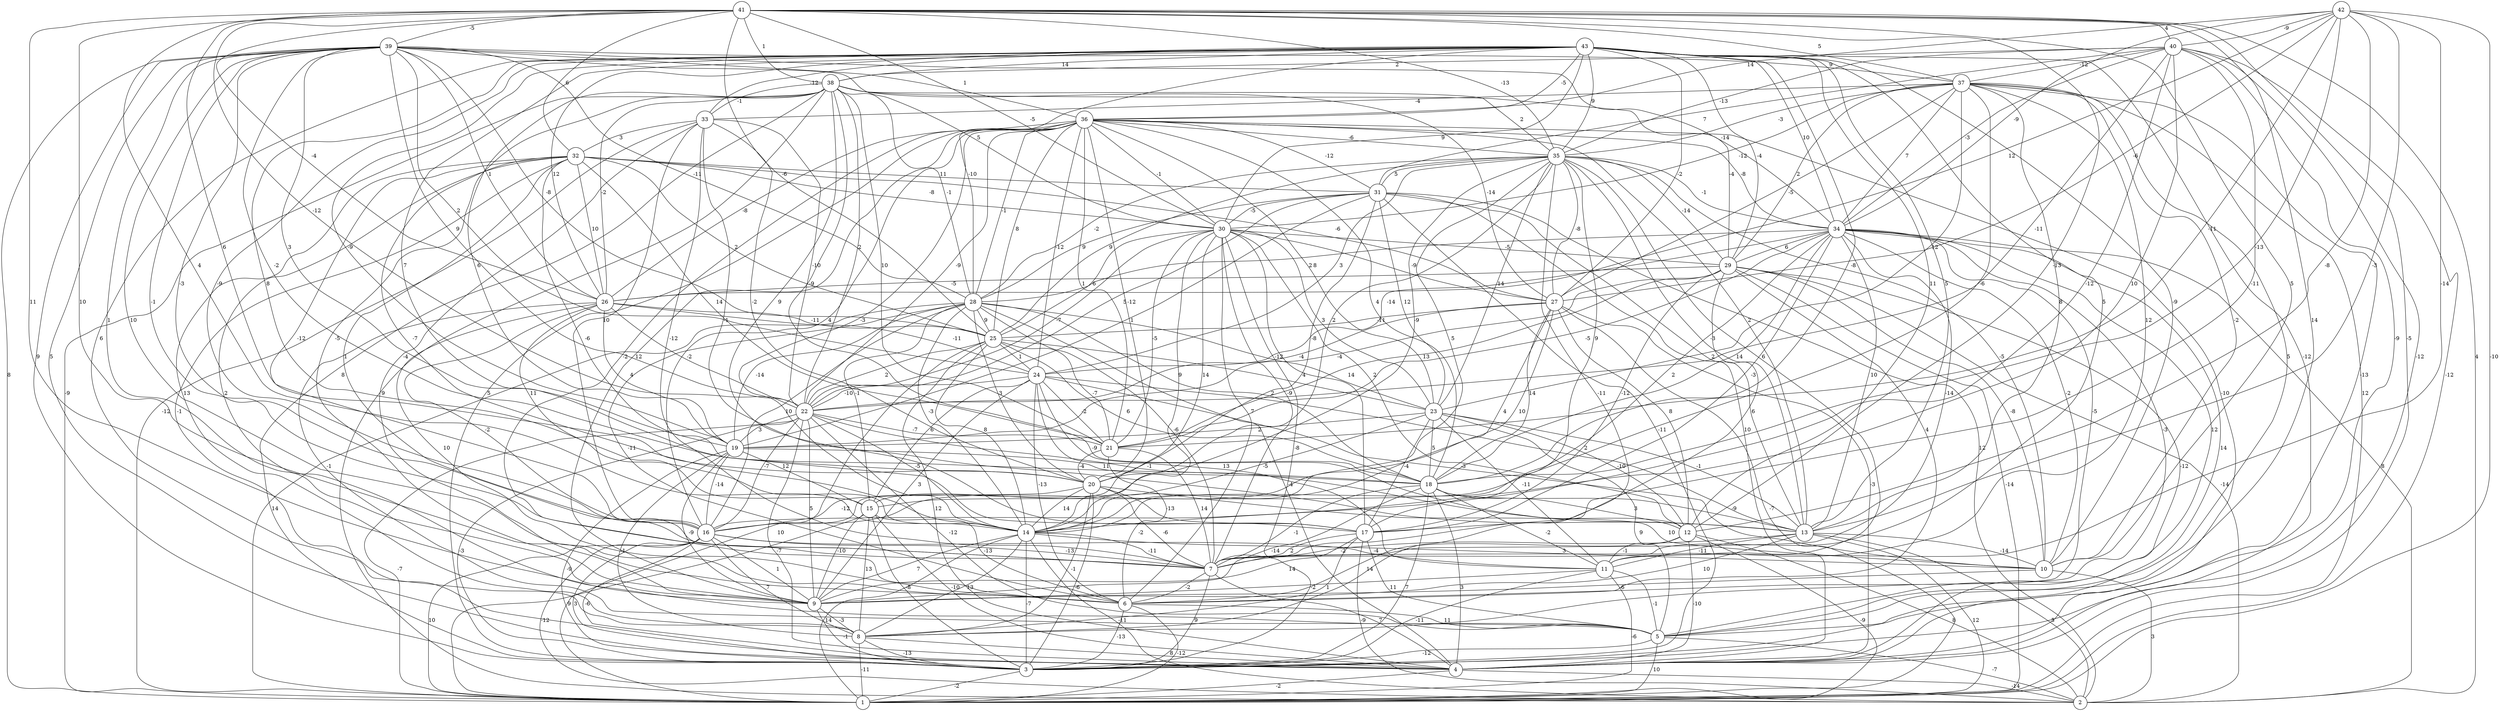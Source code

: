 graph { 
	 fontname="Helvetica,Arial,sans-serif" 
	 node [shape = circle]; 
	 43 -- 4 [label = "-12"];
	 43 -- 7 [label = "5"];
	 43 -- 8 [label = "6"];
	 43 -- 10 [label = "-9"];
	 43 -- 12 [label = "11"];
	 43 -- 13 [label = "5"];
	 43 -- 14 [label = "8"];
	 43 -- 16 [label = "-9"];
	 43 -- 18 [label = "-8"];
	 43 -- 19 [label = "-9"];
	 43 -- 20 [label = "7"];
	 43 -- 26 [label = "12"];
	 43 -- 27 [label = "-2"];
	 43 -- 28 [label = "-10"];
	 43 -- 29 [label = "-4"];
	 43 -- 30 [label = "9"];
	 43 -- 33 [label = "-12"];
	 43 -- 34 [label = "10"];
	 43 -- 35 [label = "9"];
	 43 -- 36 [label = "-5"];
	 43 -- 38 [label = "14"];
	 42 -- 1 [label = "-10"];
	 42 -- 11 [label = "-14"];
	 42 -- 12 [label = "-8"];
	 42 -- 13 [label = "-3"];
	 42 -- 18 [label = "-13"];
	 42 -- 21 [label = "-11"];
	 42 -- 26 [label = "12"];
	 42 -- 27 [label = "-6"];
	 42 -- 34 [label = "-9"];
	 42 -- 36 [label = "14"];
	 42 -- 40 [label = "-9"];
	 41 -- 2 [label = "4"];
	 41 -- 4 [label = "-5"];
	 41 -- 5 [label = "14"];
	 41 -- 6 [label = "10"];
	 41 -- 9 [label = "11"];
	 41 -- 10 [label = "5"];
	 41 -- 12 [label = "-13"];
	 41 -- 14 [label = "4"];
	 41 -- 20 [label = "6"];
	 41 -- 22 [label = "-12"];
	 41 -- 25 [label = "-6"];
	 41 -- 26 [label = "-4"];
	 41 -- 30 [label = "-5"];
	 41 -- 32 [label = "6"];
	 41 -- 35 [label = "-13"];
	 41 -- 37 [label = "5"];
	 41 -- 38 [label = "1"];
	 41 -- 39 [label = "-5"];
	 41 -- 40 [label = "4"];
	 40 -- 1 [label = "-12"];
	 40 -- 3 [label = "-12"];
	 40 -- 5 [label = "-9"];
	 40 -- 14 [label = "-12"];
	 40 -- 16 [label = "10"];
	 40 -- 17 [label = "-11"];
	 40 -- 22 [label = "-11"];
	 40 -- 31 [label = "7"];
	 40 -- 34 [label = "-3"];
	 40 -- 35 [label = "-13"];
	 40 -- 37 [label = "-12"];
	 40 -- 38 [label = "2"];
	 39 -- 1 [label = "8"];
	 39 -- 3 [label = "9"];
	 39 -- 4 [label = "5"];
	 39 -- 6 [label = "10"];
	 39 -- 7 [label = "-1"];
	 39 -- 9 [label = "1"];
	 39 -- 16 [label = "-3"];
	 39 -- 18 [label = "-2"];
	 39 -- 19 [label = "3"];
	 39 -- 22 [label = "9"];
	 39 -- 24 [label = "2"];
	 39 -- 25 [label = "-8"];
	 39 -- 26 [label = "1"];
	 39 -- 28 [label = "-11"];
	 39 -- 30 [label = "5"];
	 39 -- 34 [label = "-14"];
	 39 -- 36 [label = "1"];
	 39 -- 37 [label = "9"];
	 38 -- 1 [label = "-9"];
	 38 -- 2 [label = "9"];
	 38 -- 3 [label = "8"];
	 38 -- 9 [label = "-5"];
	 38 -- 17 [label = "9"];
	 38 -- 18 [label = "-9"];
	 38 -- 19 [label = "6"];
	 38 -- 21 [label = "10"];
	 38 -- 22 [label = "2"];
	 38 -- 26 [label = "-2"];
	 38 -- 27 [label = "-14"];
	 38 -- 28 [label = "-1"];
	 38 -- 29 [label = "-4"];
	 38 -- 33 [label = "-1"];
	 38 -- 35 [label = "2"];
	 37 -- 1 [label = "12"];
	 37 -- 3 [label = "-13"];
	 37 -- 5 [label = "5"];
	 37 -- 7 [label = "12"];
	 37 -- 10 [label = "-2"];
	 37 -- 13 [label = "8"];
	 37 -- 15 [label = "-6"];
	 37 -- 23 [label = "12"];
	 37 -- 27 [label = "-5"];
	 37 -- 29 [label = "2"];
	 37 -- 30 [label = "-12"];
	 37 -- 33 [label = "-4"];
	 37 -- 34 [label = "7"];
	 37 -- 35 [label = "-3"];
	 36 -- 3 [label = "5"];
	 36 -- 4 [label = "-10"];
	 36 -- 6 [label = "-2"];
	 36 -- 9 [label = "12"];
	 36 -- 13 [label = "2"];
	 36 -- 14 [label = "-3"];
	 36 -- 16 [label = "4"];
	 36 -- 18 [label = "4"];
	 36 -- 20 [label = "-12"];
	 36 -- 21 [label = "1"];
	 36 -- 22 [label = "-9"];
	 36 -- 23 [label = "8"];
	 36 -- 24 [label = "-12"];
	 36 -- 25 [label = "8"];
	 36 -- 26 [label = "-8"];
	 36 -- 28 [label = "-1"];
	 36 -- 30 [label = "-1"];
	 36 -- 31 [label = "-12"];
	 36 -- 34 [label = "-8"];
	 36 -- 35 [label = "-6"];
	 35 -- 8 [label = "-11"];
	 35 -- 10 [label = "-5"];
	 35 -- 11 [label = "6"];
	 35 -- 13 [label = "-3"];
	 35 -- 14 [label = "5"];
	 35 -- 15 [label = "-9"];
	 35 -- 17 [label = "9"];
	 35 -- 20 [label = "2"];
	 35 -- 23 [label = "14"];
	 35 -- 24 [label = "3"];
	 35 -- 25 [label = "9"];
	 35 -- 27 [label = "-8"];
	 35 -- 28 [label = "-2"];
	 35 -- 29 [label = "-14"];
	 35 -- 31 [label = "5"];
	 35 -- 34 [label = "-1"];
	 34 -- 2 [label = "8"];
	 34 -- 4 [label = "14"];
	 34 -- 5 [label = "12"];
	 34 -- 6 [label = "-5"];
	 34 -- 7 [label = "-14"];
	 34 -- 8 [label = "-3"];
	 34 -- 10 [label = "-2"];
	 34 -- 13 [label = "10"];
	 34 -- 14 [label = "2"];
	 34 -- 17 [label = "-3"];
	 34 -- 18 [label = "14"];
	 34 -- 21 [label = "-5"];
	 34 -- 24 [label = "-14"];
	 34 -- 28 [label = "2"];
	 34 -- 29 [label = "6"];
	 33 -- 1 [label = "-12"];
	 33 -- 7 [label = "-12"];
	 33 -- 9 [label = "-4"];
	 33 -- 13 [label = "-1"];
	 33 -- 16 [label = "10"];
	 33 -- 20 [label = "-2"];
	 33 -- 22 [label = "-10"];
	 33 -- 32 [label = "3"];
	 32 -- 4 [label = "-1"];
	 32 -- 5 [label = "2"];
	 32 -- 7 [label = "1"];
	 32 -- 8 [label = "13"];
	 32 -- 14 [label = "-7"];
	 32 -- 16 [label = "-12"];
	 32 -- 17 [label = "-6"];
	 32 -- 21 [label = "14"];
	 32 -- 25 [label = "2"];
	 32 -- 26 [label = "10"];
	 32 -- 27 [label = "-6"];
	 32 -- 30 [label = "-8"];
	 32 -- 31 [label = "11"];
	 31 -- 2 [label = "12"];
	 31 -- 3 [label = "-11"];
	 31 -- 4 [label = "10"];
	 31 -- 13 [label = "2"];
	 31 -- 19 [label = "1"];
	 31 -- 20 [label = "-8"];
	 31 -- 22 [label = "5"];
	 31 -- 23 [label = "12"];
	 31 -- 28 [label = "9"];
	 31 -- 30 [label = "-5"];
	 30 -- 3 [label = "-8"];
	 30 -- 6 [label = "7"];
	 30 -- 7 [label = "-9"];
	 30 -- 12 [label = "2"];
	 30 -- 14 [label = "9"];
	 30 -- 16 [label = "14"];
	 30 -- 17 [label = "14"];
	 30 -- 21 [label = "-5"];
	 30 -- 22 [label = "-7"];
	 30 -- 23 [label = "3"];
	 30 -- 25 [label = "6"];
	 30 -- 27 [label = "-9"];
	 30 -- 29 [label = "-5"];
	 29 -- 1 [label = "-14"];
	 29 -- 2 [label = "-14"];
	 29 -- 4 [label = "-12"];
	 29 -- 6 [label = "4"];
	 29 -- 7 [label = "6"];
	 29 -- 10 [label = "-8"];
	 29 -- 17 [label = "-12"];
	 29 -- 19 [label = "-4"];
	 29 -- 21 [label = "13"];
	 29 -- 26 [label = "-5"];
	 28 -- 1 [label = "14"];
	 28 -- 4 [label = "-4"];
	 28 -- 6 [label = "-11"];
	 28 -- 7 [label = "-6"];
	 28 -- 14 [label = "-3"];
	 28 -- 15 [label = "-1"];
	 28 -- 16 [label = "10"];
	 28 -- 18 [label = "2"];
	 28 -- 19 [label = "-14"];
	 28 -- 20 [label = "3"];
	 28 -- 23 [label = "-12"];
	 28 -- 25 [label = "9"];
	 27 -- 1 [label = "-7"];
	 27 -- 4 [label = "-3"];
	 27 -- 12 [label = "8"];
	 27 -- 14 [label = "4"];
	 27 -- 16 [label = "10"];
	 27 -- 18 [label = "14"];
	 27 -- 22 [label = "-4"];
	 27 -- 25 [label = "-11"];
	 26 -- 5 [label = "-1"];
	 26 -- 6 [label = "10"];
	 26 -- 7 [label = "-2"];
	 26 -- 15 [label = "11"];
	 26 -- 19 [label = "4"];
	 26 -- 22 [label = "-2"];
	 26 -- 24 [label = "-11"];
	 26 -- 25 [label = "-11"];
	 25 -- 1 [label = "10"];
	 25 -- 4 [label = "12"];
	 25 -- 14 [label = "8"];
	 25 -- 18 [label = "6"];
	 25 -- 21 [label = "-7"];
	 25 -- 22 [label = "2"];
	 25 -- 23 [label = "4"];
	 25 -- 24 [label = "1"];
	 24 -- 6 [label = "-13"];
	 24 -- 9 [label = "3"];
	 24 -- 10 [label = "-3"];
	 24 -- 11 [label = "13"];
	 24 -- 12 [label = "-9"];
	 24 -- 13 [label = "2"];
	 24 -- 15 [label = "6"];
	 24 -- 21 [label = "-2"];
	 24 -- 22 [label = "-10"];
	 23 -- 5 [label = "9"];
	 23 -- 11 [label = "-11"];
	 23 -- 12 [label = "-10"];
	 23 -- 13 [label = "-1"];
	 23 -- 14 [label = "-5"];
	 23 -- 17 [label = "-4"];
	 23 -- 18 [label = "5"];
	 23 -- 19 [label = "2"];
	 22 -- 1 [label = "-7"];
	 22 -- 3 [label = "-3"];
	 22 -- 4 [label = "-7"];
	 22 -- 5 [label = "-12"];
	 22 -- 9 [label = "5"];
	 22 -- 13 [label = "-1"];
	 22 -- 14 [label = "-5"];
	 22 -- 16 [label = "-7"];
	 22 -- 19 [label = "3"];
	 22 -- 21 [label = "-7"];
	 21 -- 6 [label = "-2"];
	 21 -- 7 [label = "14"];
	 21 -- 20 [label = "-4"];
	 20 -- 3 [label = "-6"];
	 20 -- 7 [label = "-6"];
	 20 -- 8 [label = "-1"];
	 20 -- 10 [label = "10"];
	 20 -- 14 [label = "14"];
	 20 -- 16 [label = "-12"];
	 20 -- 17 [label = "-13"];
	 19 -- 3 [label = "-9"];
	 19 -- 8 [label = "-1"];
	 19 -- 9 [label = "-9"];
	 19 -- 15 [label = "12"];
	 19 -- 16 [label = "-14"];
	 19 -- 18 [label = "11"];
	 18 -- 3 [label = "7"];
	 18 -- 4 [label = "3"];
	 18 -- 7 [label = "-1"];
	 18 -- 9 [label = "-14"];
	 18 -- 11 [label = "-2"];
	 18 -- 12 [label = "3"];
	 18 -- 13 [label = "-9"];
	 17 -- 2 [label = "-9"];
	 17 -- 5 [label = "11"];
	 17 -- 7 [label = "2"];
	 17 -- 8 [label = "1"];
	 17 -- 9 [label = "14"];
	 16 -- 1 [label = "10"];
	 16 -- 2 [label = "-12"];
	 16 -- 3 [label = "3"];
	 16 -- 4 [label = "-6"];
	 16 -- 7 [label = "-13"];
	 16 -- 8 [label = "7"];
	 16 -- 9 [label = "1"];
	 16 -- 11 [label = "-4"];
	 15 -- 1 [label = "9"];
	 15 -- 3 [label = "-8"];
	 15 -- 4 [label = "-10"];
	 15 -- 6 [label = "-13"];
	 15 -- 8 [label = "13"];
	 15 -- 9 [label = "-10"];
	 14 -- 1 [label = "14"];
	 14 -- 2 [label = "-11"];
	 14 -- 3 [label = "-7"];
	 14 -- 7 [label = "-11"];
	 14 -- 8 [label = "13"];
	 14 -- 9 [label = "7"];
	 14 -- 10 [label = "3"];
	 13 -- 1 [label = "12"];
	 13 -- 2 [label = "5"];
	 13 -- 7 [label = "-2"];
	 13 -- 9 [label = "10"];
	 13 -- 10 [label = "-14"];
	 13 -- 11 [label = "-11"];
	 12 -- 1 [label = "-9"];
	 12 -- 2 [label = "8"];
	 12 -- 4 [label = "-10"];
	 12 -- 6 [label = "14"];
	 12 -- 11 [label = "-1"];
	 11 -- 1 [label = "-6"];
	 11 -- 3 [label = "-11"];
	 11 -- 5 [label = "-1"];
	 11 -- 9 [label = "-2"];
	 10 -- 2 [label = "3"];
	 10 -- 9 [label = "-6"];
	 9 -- 3 [label = "-1"];
	 9 -- 8 [label = "-3"];
	 8 -- 1 [label = "-11"];
	 8 -- 3 [label = "-13"];
	 8 -- 4 [label = "8"];
	 7 -- 3 [label = "9"];
	 7 -- 4 [label = "7"];
	 7 -- 6 [label = "-2"];
	 6 -- 1 [label = "-12"];
	 6 -- 3 [label = "-13"];
	 6 -- 5 [label = "11"];
	 5 -- 1 [label = "10"];
	 5 -- 2 [label = "-7"];
	 5 -- 3 [label = "-12"];
	 4 -- 1 [label = "-2"];
	 4 -- 2 [label = "-14"];
	 3 -- 1 [label = "-2"];
	 1;
	 2;
	 3;
	 4;
	 5;
	 6;
	 7;
	 8;
	 9;
	 10;
	 11;
	 12;
	 13;
	 14;
	 15;
	 16;
	 17;
	 18;
	 19;
	 20;
	 21;
	 22;
	 23;
	 24;
	 25;
	 26;
	 27;
	 28;
	 29;
	 30;
	 31;
	 32;
	 33;
	 34;
	 35;
	 36;
	 37;
	 38;
	 39;
	 40;
	 41;
	 42;
	 43;
}
